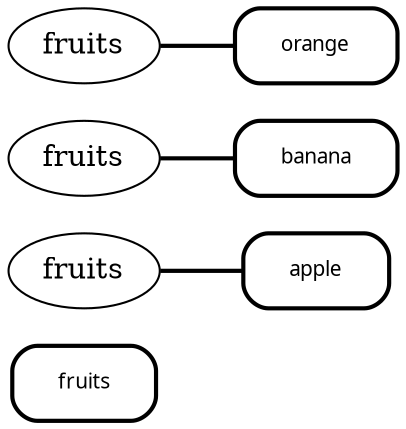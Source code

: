 digraph  {
rankdir=LR;
fruits [fillcolor="#fafafa", fontname="Fira Mono", fontsize=10, label=fruits, margin="0.3,0.1", penwidth="2.0", shape=box, style=rounded];
apple [fillcolor="#fafafa", fontname="Fira Mono", fontsize=10, label=apple, margin="0.3,0.1", penwidth="2.0", shape=box, style=rounded];
"fruits/0/fruits" [label=fruits];
banana [fillcolor="#fafafa", fontname="Fira Mono", fontsize=10, label=banana, margin="0.3,0.1", penwidth="2.0", shape=box, style=rounded];
"fruits/1/fruits" [label=fruits];
orange [fillcolor="#fafafa", fontname="Fira Mono", fontsize=10, label=orange, margin="0.3,0.1", penwidth="2.0", shape=box, style=rounded];
"fruits/2/fruits" [label=fruits];
"fruits/0/fruits" -> apple  [arrowhead=none, key=0, penwidth="2.0"];
"fruits/1/fruits" -> banana  [arrowhead=none, key=0, penwidth="2.0"];
"fruits/2/fruits" -> orange  [arrowhead=none, key=0, penwidth="2.0"];
}
